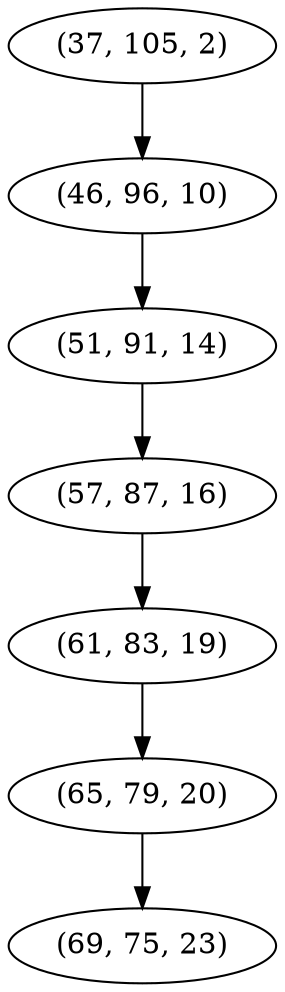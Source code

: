 digraph tree {
    "(37, 105, 2)";
    "(46, 96, 10)";
    "(51, 91, 14)";
    "(57, 87, 16)";
    "(61, 83, 19)";
    "(65, 79, 20)";
    "(69, 75, 23)";
    "(37, 105, 2)" -> "(46, 96, 10)";
    "(46, 96, 10)" -> "(51, 91, 14)";
    "(51, 91, 14)" -> "(57, 87, 16)";
    "(57, 87, 16)" -> "(61, 83, 19)";
    "(61, 83, 19)" -> "(65, 79, 20)";
    "(65, 79, 20)" -> "(69, 75, 23)";
}
